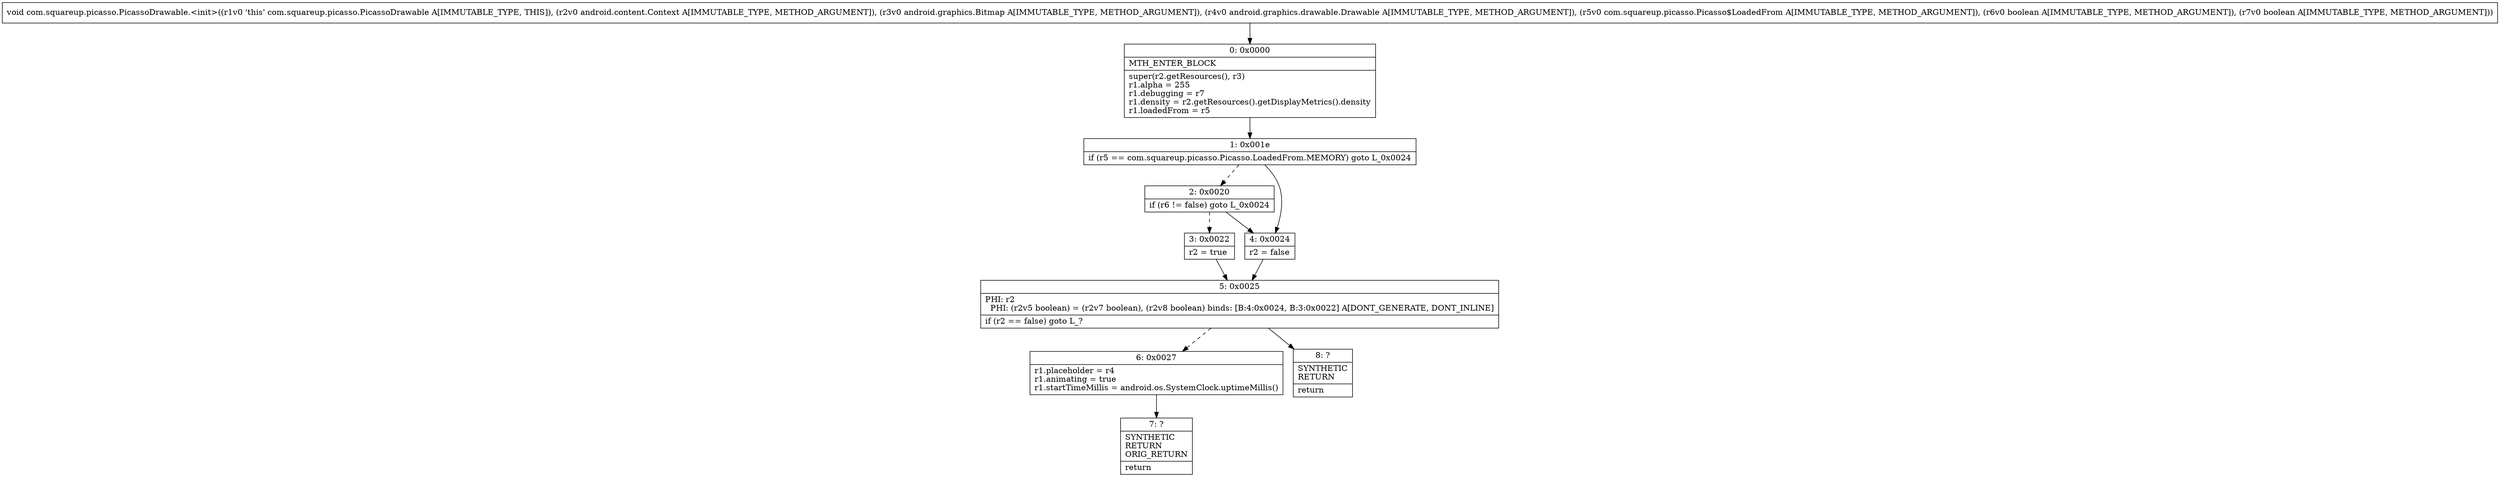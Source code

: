 digraph "CFG forcom.squareup.picasso.PicassoDrawable.\<init\>(Landroid\/content\/Context;Landroid\/graphics\/Bitmap;Landroid\/graphics\/drawable\/Drawable;Lcom\/squareup\/picasso\/Picasso$LoadedFrom;ZZ)V" {
Node_0 [shape=record,label="{0\:\ 0x0000|MTH_ENTER_BLOCK\l|super(r2.getResources(), r3)\lr1.alpha = 255\lr1.debugging = r7\lr1.density = r2.getResources().getDisplayMetrics().density\lr1.loadedFrom = r5\l}"];
Node_1 [shape=record,label="{1\:\ 0x001e|if (r5 == com.squareup.picasso.Picasso.LoadedFrom.MEMORY) goto L_0x0024\l}"];
Node_2 [shape=record,label="{2\:\ 0x0020|if (r6 != false) goto L_0x0024\l}"];
Node_3 [shape=record,label="{3\:\ 0x0022|r2 = true\l}"];
Node_4 [shape=record,label="{4\:\ 0x0024|r2 = false\l}"];
Node_5 [shape=record,label="{5\:\ 0x0025|PHI: r2 \l  PHI: (r2v5 boolean) = (r2v7 boolean), (r2v8 boolean) binds: [B:4:0x0024, B:3:0x0022] A[DONT_GENERATE, DONT_INLINE]\l|if (r2 == false) goto L_?\l}"];
Node_6 [shape=record,label="{6\:\ 0x0027|r1.placeholder = r4\lr1.animating = true\lr1.startTimeMillis = android.os.SystemClock.uptimeMillis()\l}"];
Node_7 [shape=record,label="{7\:\ ?|SYNTHETIC\lRETURN\lORIG_RETURN\l|return\l}"];
Node_8 [shape=record,label="{8\:\ ?|SYNTHETIC\lRETURN\l|return\l}"];
MethodNode[shape=record,label="{void com.squareup.picasso.PicassoDrawable.\<init\>((r1v0 'this' com.squareup.picasso.PicassoDrawable A[IMMUTABLE_TYPE, THIS]), (r2v0 android.content.Context A[IMMUTABLE_TYPE, METHOD_ARGUMENT]), (r3v0 android.graphics.Bitmap A[IMMUTABLE_TYPE, METHOD_ARGUMENT]), (r4v0 android.graphics.drawable.Drawable A[IMMUTABLE_TYPE, METHOD_ARGUMENT]), (r5v0 com.squareup.picasso.Picasso$LoadedFrom A[IMMUTABLE_TYPE, METHOD_ARGUMENT]), (r6v0 boolean A[IMMUTABLE_TYPE, METHOD_ARGUMENT]), (r7v0 boolean A[IMMUTABLE_TYPE, METHOD_ARGUMENT])) }"];
MethodNode -> Node_0;
Node_0 -> Node_1;
Node_1 -> Node_2[style=dashed];
Node_1 -> Node_4;
Node_2 -> Node_3[style=dashed];
Node_2 -> Node_4;
Node_3 -> Node_5;
Node_4 -> Node_5;
Node_5 -> Node_6[style=dashed];
Node_5 -> Node_8;
Node_6 -> Node_7;
}

